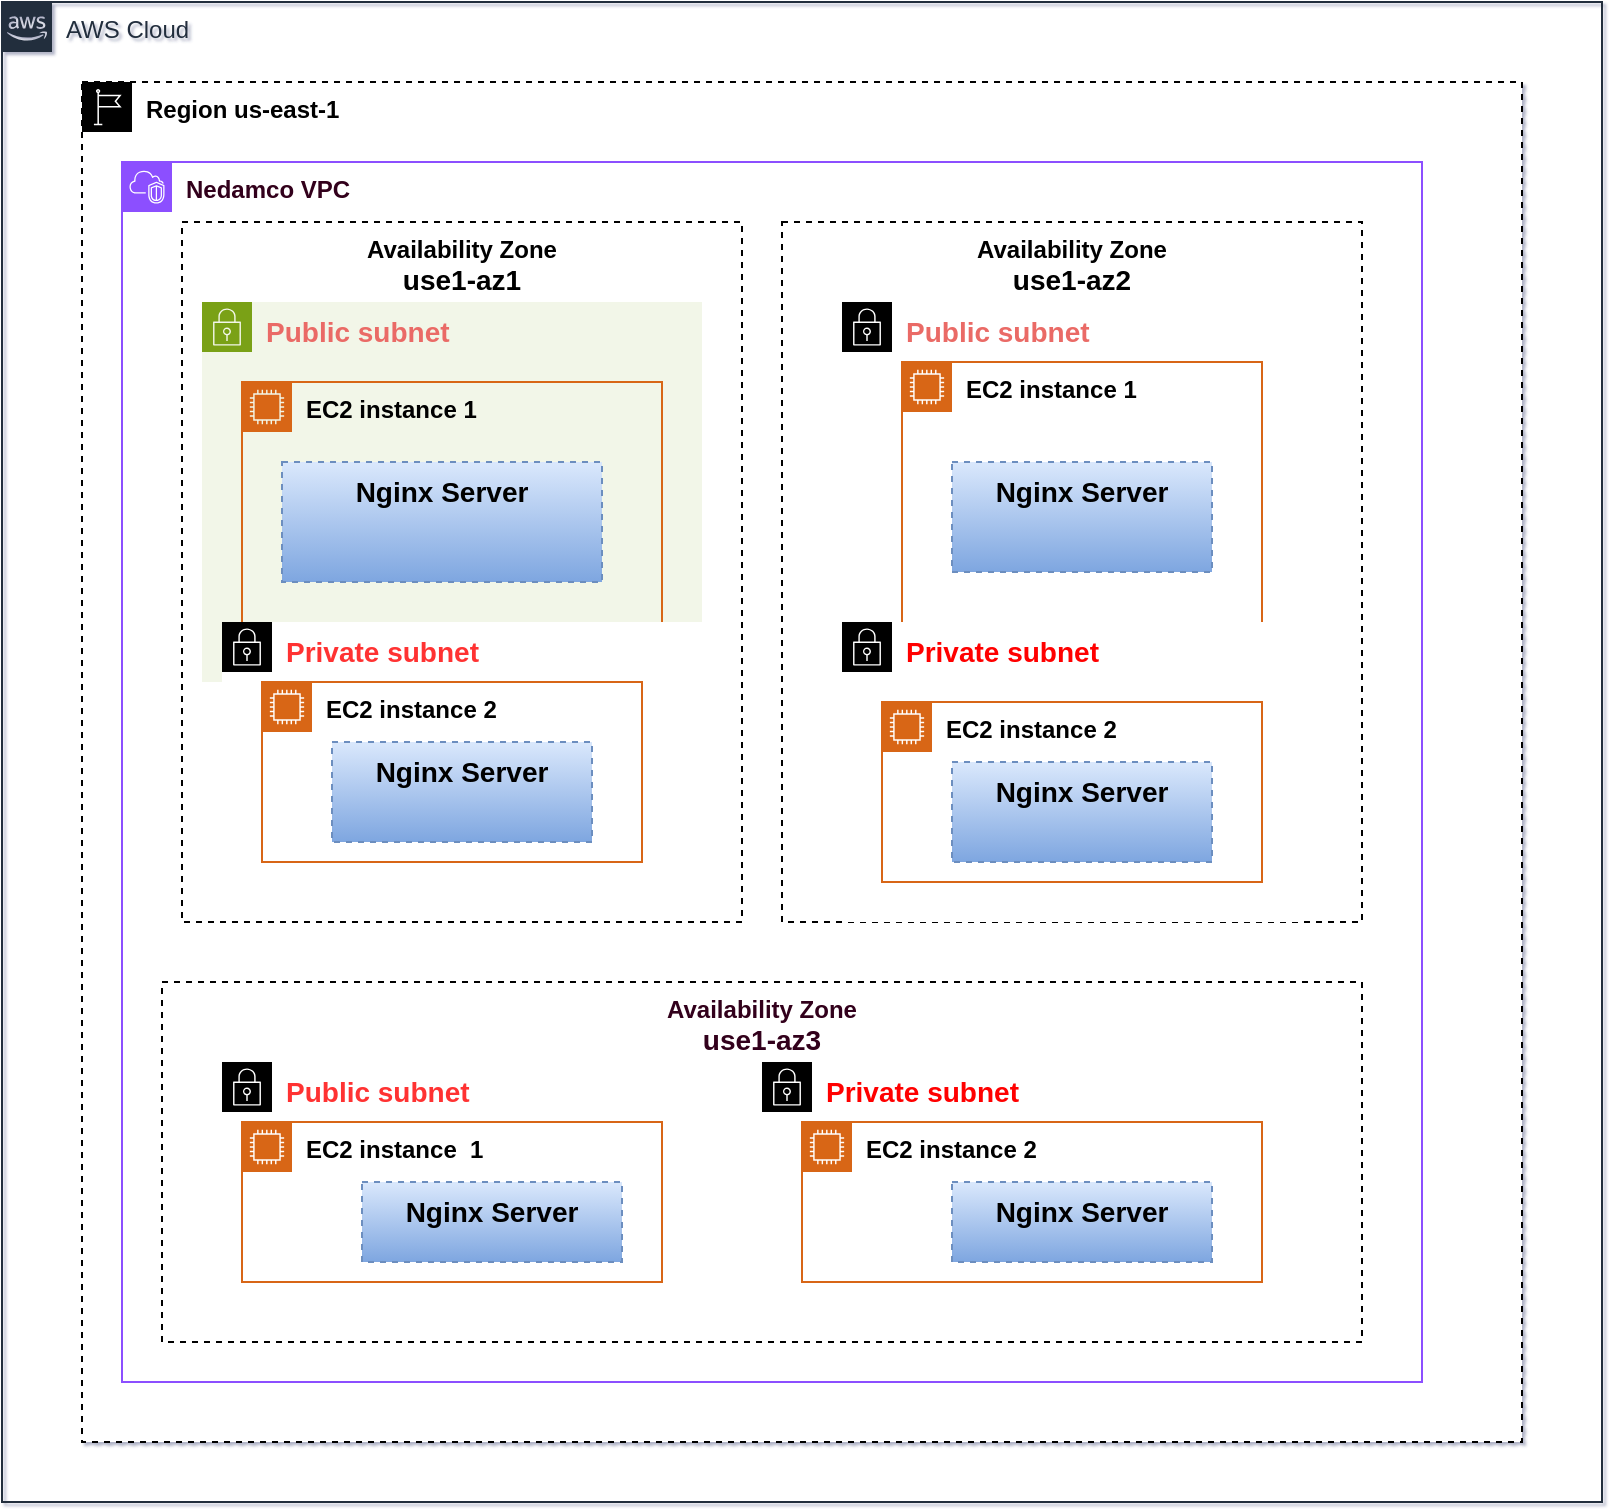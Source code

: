 <mxfile version="22.1.15" type="github" pages="2">
  <diagram name="Page-1" id="vWjzLBg5f4gOcIBqQ3_q">
    <mxGraphModel dx="1434" dy="780" grid="1" gridSize="10" guides="1" tooltips="1" connect="1" arrows="1" fold="1" page="1" pageScale="1" pageWidth="827" pageHeight="1169" background="none" math="0" shadow="1">
      <root>
        <mxCell id="0" />
        <mxCell id="1" parent="0" />
        <mxCell id="CGPXe20brs1nsq4ZGsNQ-1" value="AWS Cloud" style="points=[[0,0],[0.25,0],[0.5,0],[0.75,0],[1,0],[1,0.25],[1,0.5],[1,0.75],[1,1],[0.75,1],[0.5,1],[0.25,1],[0,1],[0,0.75],[0,0.5],[0,0.25]];outlineConnect=0;gradientColor=none;html=1;whiteSpace=wrap;fontSize=12;fontStyle=0;container=1;pointerEvents=0;collapsible=0;recursiveResize=0;shape=mxgraph.aws4.group;grIcon=mxgraph.aws4.group_aws_cloud_alt;strokeColor=#232F3E;fillColor=none;verticalAlign=top;align=left;spacingLeft=30;fontColor=#232F3E;dashed=0;" vertex="1" parent="1">
          <mxGeometry x="10" y="10" width="800" height="750" as="geometry" />
        </mxCell>
        <mxCell id="CGPXe20brs1nsq4ZGsNQ-8" value="&lt;b&gt;Region us-east-1&lt;/b&gt;" style="points=[[0,0],[0.25,0],[0.5,0],[0.75,0],[1,0],[1,0.25],[1,0.5],[1,0.75],[1,1],[0.75,1],[0.5,1],[0.25,1],[0,1],[0,0.75],[0,0.5],[0,0.25]];outlineConnect=0;html=1;whiteSpace=wrap;fontSize=12;fontStyle=0;container=1;pointerEvents=0;collapsible=0;recursiveResize=0;shape=mxgraph.aws4.group;grIcon=mxgraph.aws4.group_region;verticalAlign=top;align=left;spacingLeft=30;dashed=1;" vertex="1" parent="CGPXe20brs1nsq4ZGsNQ-1">
          <mxGeometry x="40" y="40" width="720" height="680" as="geometry" />
        </mxCell>
        <mxCell id="CGPXe20brs1nsq4ZGsNQ-9" value="&lt;b&gt;&lt;font color=&quot;#33001a&quot;&gt;Nedamco VPC&lt;/font&gt;&lt;/b&gt;" style="points=[[0,0],[0.25,0],[0.5,0],[0.75,0],[1,0],[1,0.25],[1,0.5],[1,0.75],[1,1],[0.75,1],[0.5,1],[0.25,1],[0,1],[0,0.75],[0,0.5],[0,0.25]];outlineConnect=0;gradientColor=none;html=1;whiteSpace=wrap;fontSize=12;fontStyle=0;container=1;pointerEvents=0;collapsible=0;recursiveResize=0;shape=mxgraph.aws4.group;grIcon=mxgraph.aws4.group_vpc2;strokeColor=#8C4FFF;fillColor=none;verticalAlign=top;align=left;spacingLeft=30;fontColor=#AAB7B8;dashed=0;" vertex="1" parent="1">
          <mxGeometry x="70" y="90" width="650" height="610" as="geometry" />
        </mxCell>
        <mxCell id="CGPXe20brs1nsq4ZGsNQ-13" value="&lt;b style=&quot;background-color: rgb(255, 255, 255);&quot;&gt;Availability Zone&lt;br&gt;&lt;font style=&quot;font-size: 14px;&quot;&gt;use1-az1&lt;/font&gt;&lt;/b&gt;" style="dashed=1;verticalAlign=top;fontStyle=0;whiteSpace=wrap;html=1;" vertex="1" parent="CGPXe20brs1nsq4ZGsNQ-9">
          <mxGeometry x="30" y="30" width="280" height="350" as="geometry" />
        </mxCell>
        <mxCell id="CGPXe20brs1nsq4ZGsNQ-12" value="&lt;b style=&quot;border-color: var(--border-color); background-color: rgb(255, 255, 255);&quot;&gt;Availability Zone&lt;br style=&quot;border-color: var(--border-color);&quot;&gt;&lt;font style=&quot;font-size: 14px;&quot;&gt;use1-az2&lt;/font&gt;&lt;/b&gt;" style="dashed=1;verticalAlign=top;fontStyle=0;whiteSpace=wrap;html=1;" vertex="1" parent="CGPXe20brs1nsq4ZGsNQ-9">
          <mxGeometry x="330" y="30" width="290" height="350" as="geometry" />
        </mxCell>
        <mxCell id="CGPXe20brs1nsq4ZGsNQ-15" value="&lt;b style=&quot;border-color: var(--border-color);&quot;&gt;&lt;font color=&quot;#33001a&quot; style=&quot;background-color: rgb(255, 255, 255);&quot;&gt;Availability Zone&lt;br style=&quot;border-color: var(--border-color);&quot;&gt;&lt;font style=&quot;font-size: 14px;&quot;&gt;use1-az3&lt;/font&gt;&lt;/font&gt;&lt;/b&gt;" style="dashed=1;verticalAlign=top;fontStyle=0;whiteSpace=wrap;html=1;" vertex="1" parent="CGPXe20brs1nsq4ZGsNQ-9">
          <mxGeometry x="20" y="410" width="600" height="180" as="geometry" />
        </mxCell>
        <mxCell id="CGPXe20brs1nsq4ZGsNQ-17" value="&lt;b&gt;&lt;font color=&quot;#ea6b66&quot; style=&quot;font-size: 14px;&quot;&gt;Public subnet&lt;/font&gt;&lt;/b&gt;" style="points=[[0,0],[0.25,0],[0.5,0],[0.75,0],[1,0],[1,0.25],[1,0.5],[1,0.75],[1,1],[0.75,1],[0.5,1],[0.25,1],[0,1],[0,0.75],[0,0.5],[0,0.25]];outlineConnect=0;gradientColor=none;html=1;whiteSpace=wrap;fontSize=12;fontStyle=0;container=1;pointerEvents=0;collapsible=0;recursiveResize=0;shape=mxgraph.aws4.group;grIcon=mxgraph.aws4.group_security_group;grStroke=0;strokeColor=#7AA116;fillColor=#F2F6E8;verticalAlign=top;align=left;spacingLeft=30;fontColor=#248814;dashed=0;" vertex="1" parent="CGPXe20brs1nsq4ZGsNQ-9">
          <mxGeometry x="40" y="70" width="250" height="190" as="geometry" />
        </mxCell>
        <mxCell id="X9SBoxwkWOvbLBuxFNeH-12" value="&lt;b&gt;&lt;font color=&quot;#000000&quot;&gt;EC2 instance 1&lt;/font&gt;&lt;/b&gt;" style="points=[[0,0],[0.25,0],[0.5,0],[0.75,0],[1,0],[1,0.25],[1,0.5],[1,0.75],[1,1],[0.75,1],[0.5,1],[0.25,1],[0,1],[0,0.75],[0,0.5],[0,0.25]];outlineConnect=0;gradientColor=none;html=1;whiteSpace=wrap;fontSize=12;fontStyle=0;container=1;pointerEvents=0;collapsible=0;recursiveResize=0;shape=mxgraph.aws4.group;grIcon=mxgraph.aws4.group_ec2_instance_contents;strokeColor=#D86613;fillColor=none;verticalAlign=top;align=left;spacingLeft=30;fontColor=#D86613;dashed=0;" vertex="1" parent="CGPXe20brs1nsq4ZGsNQ-17">
          <mxGeometry x="20" y="40" width="210" height="150" as="geometry" />
        </mxCell>
        <mxCell id="X9SBoxwkWOvbLBuxFNeH-14" value="&lt;b&gt;&lt;font style=&quot;font-size: 14px;&quot; color=&quot;#000000&quot;&gt;Nginx Server&lt;/font&gt;&lt;/b&gt;" style="fillColor=#dae8fc;dashed=1;verticalAlign=top;fontStyle=0;whiteSpace=wrap;html=1;strokeColor=#6c8ebf;gradientColor=#7ea6e0;" vertex="1" parent="X9SBoxwkWOvbLBuxFNeH-12">
          <mxGeometry x="20" y="40" width="160" height="60" as="geometry" />
        </mxCell>
        <mxCell id="X9SBoxwkWOvbLBuxFNeH-1" value="&lt;b&gt;&lt;font color=&quot;#ff3333&quot; style=&quot;font-size: 14px;&quot;&gt;Public subnet&lt;/font&gt;&lt;/b&gt;" style="points=[[0,0],[0.25,0],[0.5,0],[0.75,0],[1,0],[1,0.25],[1,0.5],[1,0.75],[1,1],[0.75,1],[0.5,1],[0.25,1],[0,1],[0,0.75],[0,0.5],[0,0.25]];outlineConnect=0;html=1;whiteSpace=wrap;fontSize=12;fontStyle=0;container=1;pointerEvents=0;collapsible=0;recursiveResize=0;shape=mxgraph.aws4.group;grIcon=mxgraph.aws4.group_security_group;grStroke=0;verticalAlign=top;align=left;spacingLeft=30;dashed=0;" vertex="1" parent="CGPXe20brs1nsq4ZGsNQ-9">
          <mxGeometry x="50" y="450" width="240" height="120" as="geometry" />
        </mxCell>
        <mxCell id="X9SBoxwkWOvbLBuxFNeH-3" value="&lt;b style=&quot;border-color: var(--border-color);&quot;&gt;&lt;font color=&quot;#ff0000&quot; style=&quot;border-color: var(--border-color); font-size: 14px;&quot;&gt;Private subnet&lt;/font&gt;&lt;/b&gt;" style="points=[[0,0],[0.25,0],[0.5,0],[0.75,0],[1,0],[1,0.25],[1,0.5],[1,0.75],[1,1],[0.75,1],[0.5,1],[0.25,1],[0,1],[0,0.75],[0,0.5],[0,0.25]];outlineConnect=0;html=1;whiteSpace=wrap;fontSize=12;fontStyle=0;container=1;pointerEvents=0;collapsible=0;recursiveResize=0;shape=mxgraph.aws4.group;grIcon=mxgraph.aws4.group_security_group;grStroke=0;verticalAlign=top;align=left;spacingLeft=30;dashed=0;" vertex="1" parent="CGPXe20brs1nsq4ZGsNQ-9">
          <mxGeometry x="320" y="450" width="280" height="120" as="geometry" />
        </mxCell>
        <mxCell id="X9SBoxwkWOvbLBuxFNeH-5" value="&lt;b style=&quot;border-color: var(--border-color);&quot;&gt;&lt;font style=&quot;border-color: var(--border-color); font-size: 14px;&quot; color=&quot;#ea6b66&quot;&gt;Public subnet&lt;/font&gt;&lt;/b&gt;" style="points=[[0,0],[0.25,0],[0.5,0],[0.75,0],[1,0],[1,0.25],[1,0.5],[1,0.75],[1,1],[0.75,1],[0.5,1],[0.25,1],[0,1],[0,0.75],[0,0.5],[0,0.25]];outlineConnect=0;html=1;whiteSpace=wrap;fontSize=12;fontStyle=0;container=1;pointerEvents=0;collapsible=0;recursiveResize=0;shape=mxgraph.aws4.group;grIcon=mxgraph.aws4.group_security_group;grStroke=0;verticalAlign=top;align=left;spacingLeft=30;dashed=0;" vertex="1" parent="CGPXe20brs1nsq4ZGsNQ-9">
          <mxGeometry x="360" y="70" width="230" height="200" as="geometry" />
        </mxCell>
        <mxCell id="X9SBoxwkWOvbLBuxFNeH-13" value="&lt;font color=&quot;#000000&quot;&gt;&lt;b&gt;EC2 instance 1&lt;/b&gt;&lt;/font&gt;" style="points=[[0,0],[0.25,0],[0.5,0],[0.75,0],[1,0],[1,0.25],[1,0.5],[1,0.75],[1,1],[0.75,1],[0.5,1],[0.25,1],[0,1],[0,0.75],[0,0.5],[0,0.25]];outlineConnect=0;gradientColor=none;html=1;whiteSpace=wrap;fontSize=12;fontStyle=0;container=1;pointerEvents=0;collapsible=0;recursiveResize=0;shape=mxgraph.aws4.group;grIcon=mxgraph.aws4.group_ec2_instance_contents;strokeColor=#D86613;fillColor=none;verticalAlign=top;align=left;spacingLeft=30;fontColor=#D86613;dashed=0;" vertex="1" parent="X9SBoxwkWOvbLBuxFNeH-5">
          <mxGeometry x="30" y="30" width="180" height="170" as="geometry" />
        </mxCell>
        <mxCell id="X9SBoxwkWOvbLBuxFNeH-15" value="&lt;b style=&quot;border-color: var(--border-color);&quot;&gt;&lt;font style=&quot;border-color: var(--border-color); font-size: 14px;&quot; color=&quot;#000000&quot;&gt;Nginx Server&lt;/font&gt;&lt;/b&gt;" style="fillColor=#dae8fc;strokeColor=#6c8ebf;dashed=1;verticalAlign=top;fontStyle=0;whiteSpace=wrap;html=1;gradientColor=#7ea6e0;" vertex="1" parent="X9SBoxwkWOvbLBuxFNeH-13">
          <mxGeometry x="25" y="50" width="130" height="55" as="geometry" />
        </mxCell>
        <mxCell id="X9SBoxwkWOvbLBuxFNeH-6" value="&lt;b&gt;&lt;font style=&quot;font-size: 14px;&quot; color=&quot;#ff3333&quot;&gt;Private subnet&lt;/font&gt;&lt;/b&gt;" style="points=[[0,0],[0.25,0],[0.5,0],[0.75,0],[1,0],[1,0.25],[1,0.5],[1,0.75],[1,1],[0.75,1],[0.5,1],[0.25,1],[0,1],[0,0.75],[0,0.5],[0,0.25]];outlineConnect=0;html=1;whiteSpace=wrap;fontSize=12;fontStyle=0;container=1;pointerEvents=0;collapsible=0;recursiveResize=0;shape=mxgraph.aws4.group;grIcon=mxgraph.aws4.group_security_group;grStroke=0;verticalAlign=top;align=left;spacingLeft=30;dashed=0;" vertex="1" parent="CGPXe20brs1nsq4ZGsNQ-9">
          <mxGeometry x="50" y="230" width="240" height="135" as="geometry" />
        </mxCell>
        <mxCell id="X9SBoxwkWOvbLBuxFNeH-10" value="&lt;font color=&quot;#000000&quot;&gt;&lt;b&gt;EC2 instance 2&lt;/b&gt;&lt;/font&gt;" style="points=[[0,0],[0.25,0],[0.5,0],[0.75,0],[1,0],[1,0.25],[1,0.5],[1,0.75],[1,1],[0.75,1],[0.5,1],[0.25,1],[0,1],[0,0.75],[0,0.5],[0,0.25]];outlineConnect=0;gradientColor=none;html=1;whiteSpace=wrap;fontSize=12;fontStyle=0;container=1;pointerEvents=0;collapsible=0;recursiveResize=0;shape=mxgraph.aws4.group;grIcon=mxgraph.aws4.group_ec2_instance_contents;strokeColor=#D86613;fillColor=none;verticalAlign=top;align=left;spacingLeft=30;fontColor=#D86613;dashed=0;" vertex="1" parent="X9SBoxwkWOvbLBuxFNeH-6">
          <mxGeometry x="20" y="30" width="190" height="90" as="geometry" />
        </mxCell>
        <mxCell id="X9SBoxwkWOvbLBuxFNeH-16" value="&lt;b style=&quot;border-color: var(--border-color);&quot;&gt;&lt;font style=&quot;border-color: var(--border-color); font-size: 14px;&quot; color=&quot;#000000&quot;&gt;Nginx Server&lt;/font&gt;&lt;/b&gt;" style="fillColor=#dae8fc;strokeColor=#6c8ebf;dashed=1;verticalAlign=top;fontStyle=0;whiteSpace=wrap;html=1;gradientColor=#7ea6e0;" vertex="1" parent="X9SBoxwkWOvbLBuxFNeH-10">
          <mxGeometry x="35" y="30" width="130" height="50" as="geometry" />
        </mxCell>
        <mxCell id="X9SBoxwkWOvbLBuxFNeH-7" value="&lt;b&gt;&lt;font color=&quot;#ff0000&quot; style=&quot;font-size: 14px;&quot;&gt;Private subnet&lt;/font&gt;&lt;/b&gt;" style="points=[[0,0],[0.25,0],[0.5,0],[0.75,0],[1,0],[1,0.25],[1,0.5],[1,0.75],[1,1],[0.75,1],[0.5,1],[0.25,1],[0,1],[0,0.75],[0,0.5],[0,0.25]];outlineConnect=0;html=1;whiteSpace=wrap;fontSize=12;fontStyle=0;container=1;pointerEvents=0;collapsible=0;recursiveResize=0;shape=mxgraph.aws4.group;grIcon=mxgraph.aws4.group_security_group;grStroke=0;verticalAlign=top;align=left;spacingLeft=30;dashed=0;" vertex="1" parent="CGPXe20brs1nsq4ZGsNQ-9">
          <mxGeometry x="360" y="230" width="230" height="150" as="geometry" />
        </mxCell>
        <mxCell id="X9SBoxwkWOvbLBuxFNeH-11" value="&lt;font color=&quot;#000000&quot;&gt;&lt;b&gt;EC2 instance 2&lt;/b&gt;&lt;/font&gt;" style="points=[[0,0],[0.25,0],[0.5,0],[0.75,0],[1,0],[1,0.25],[1,0.5],[1,0.75],[1,1],[0.75,1],[0.5,1],[0.25,1],[0,1],[0,0.75],[0,0.5],[0,0.25]];outlineConnect=0;gradientColor=none;html=1;whiteSpace=wrap;fontSize=12;fontStyle=0;container=1;pointerEvents=0;collapsible=0;recursiveResize=0;shape=mxgraph.aws4.group;grIcon=mxgraph.aws4.group_ec2_instance_contents;strokeColor=#D86613;fillColor=none;verticalAlign=top;align=left;spacingLeft=30;fontColor=#D86613;dashed=0;" vertex="1" parent="X9SBoxwkWOvbLBuxFNeH-7">
          <mxGeometry x="20" y="40" width="190" height="90" as="geometry" />
        </mxCell>
        <mxCell id="X9SBoxwkWOvbLBuxFNeH-17" value="&lt;b style=&quot;border-color: var(--border-color);&quot;&gt;&lt;font style=&quot;border-color: var(--border-color); font-size: 14px;&quot; color=&quot;#000000&quot;&gt;Nginx Server&lt;/font&gt;&lt;/b&gt;" style="fillColor=#dae8fc;strokeColor=#6c8ebf;dashed=1;verticalAlign=top;fontStyle=0;whiteSpace=wrap;html=1;gradientColor=#7ea6e0;" vertex="1" parent="X9SBoxwkWOvbLBuxFNeH-11">
          <mxGeometry x="35" y="30" width="130" height="50" as="geometry" />
        </mxCell>
        <mxCell id="X9SBoxwkWOvbLBuxFNeH-8" value="&lt;font color=&quot;#000000&quot;&gt;&lt;b&gt;EC2 instance&amp;nbsp; 1&lt;/b&gt;&lt;/font&gt;" style="points=[[0,0],[0.25,0],[0.5,0],[0.75,0],[1,0],[1,0.25],[1,0.5],[1,0.75],[1,1],[0.75,1],[0.5,1],[0.25,1],[0,1],[0,0.75],[0,0.5],[0,0.25]];outlineConnect=0;gradientColor=none;html=1;whiteSpace=wrap;fontSize=12;fontStyle=0;container=1;pointerEvents=0;collapsible=0;recursiveResize=0;shape=mxgraph.aws4.group;grIcon=mxgraph.aws4.group_ec2_instance_contents;strokeColor=#D86613;fillColor=none;verticalAlign=top;align=left;spacingLeft=30;fontColor=#D86613;dashed=0;" vertex="1" parent="CGPXe20brs1nsq4ZGsNQ-9">
          <mxGeometry x="60" y="480" width="210" height="80" as="geometry" />
        </mxCell>
        <mxCell id="X9SBoxwkWOvbLBuxFNeH-9" value="&lt;font color=&quot;#000000&quot;&gt;&lt;b&gt;EC2 instance 2&lt;/b&gt;&lt;/font&gt;" style="points=[[0,0],[0.25,0],[0.5,0],[0.75,0],[1,0],[1,0.25],[1,0.5],[1,0.75],[1,1],[0.75,1],[0.5,1],[0.25,1],[0,1],[0,0.75],[0,0.5],[0,0.25]];outlineConnect=0;gradientColor=none;html=1;whiteSpace=wrap;fontSize=12;fontStyle=0;container=1;pointerEvents=0;collapsible=0;recursiveResize=0;shape=mxgraph.aws4.group;grIcon=mxgraph.aws4.group_ec2_instance_contents;strokeColor=#D86613;fillColor=none;verticalAlign=top;align=left;spacingLeft=30;fontColor=#D86613;dashed=0;" vertex="1" parent="CGPXe20brs1nsq4ZGsNQ-9">
          <mxGeometry x="340" y="480" width="230" height="80" as="geometry" />
        </mxCell>
        <mxCell id="X9SBoxwkWOvbLBuxFNeH-18" value="&lt;b style=&quot;border-color: var(--border-color);&quot;&gt;&lt;font style=&quot;border-color: var(--border-color); font-size: 14px;&quot; color=&quot;#000000&quot;&gt;Nginx Server&lt;/font&gt;&lt;/b&gt;" style="fillColor=#dae8fc;strokeColor=#6c8ebf;dashed=1;verticalAlign=top;fontStyle=0;whiteSpace=wrap;html=1;gradientColor=#7ea6e0;" vertex="1" parent="X9SBoxwkWOvbLBuxFNeH-9">
          <mxGeometry x="75" y="30" width="130" height="40" as="geometry" />
        </mxCell>
        <mxCell id="X9SBoxwkWOvbLBuxFNeH-19" value="&lt;b style=&quot;border-color: var(--border-color);&quot;&gt;&lt;font style=&quot;border-color: var(--border-color); font-size: 14px;&quot; color=&quot;#000000&quot;&gt;Nginx Server&lt;/font&gt;&lt;/b&gt;" style="fillColor=#dae8fc;strokeColor=#6c8ebf;dashed=1;verticalAlign=top;fontStyle=0;whiteSpace=wrap;html=1;gradientColor=#7ea6e0;" vertex="1" parent="CGPXe20brs1nsq4ZGsNQ-9">
          <mxGeometry x="120" y="510" width="130" height="40" as="geometry" />
        </mxCell>
      </root>
    </mxGraphModel>
  </diagram>
  <diagram id="duoeRro-X4WBvejBT7Lf" name="Page-2">
    <mxGraphModel dx="1434" dy="780" grid="1" gridSize="10" guides="1" tooltips="1" connect="1" arrows="1" fold="1" page="1" pageScale="1" pageWidth="827" pageHeight="1169" math="0" shadow="0">
      <root>
        <mxCell id="0" />
        <mxCell id="1" parent="0" />
      </root>
    </mxGraphModel>
  </diagram>
</mxfile>
